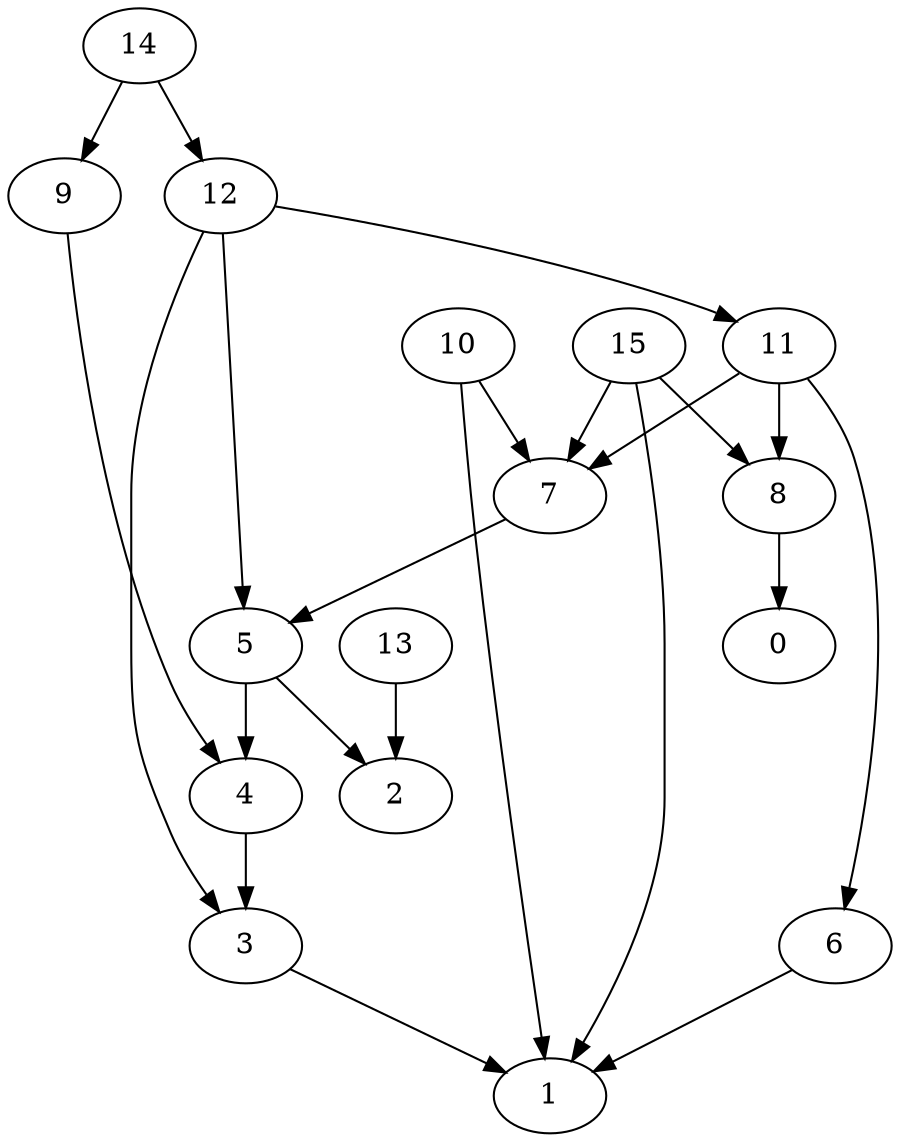 digraph "Random_Nodes_16_Density_1.38_CCR_0.10_WeightType_Random_Heterogeneous-4-2-strong" {
14 [Weight=76];
12 [Weight=22];
15 [Weight=76];
11 [Weight=54];
10 [Weight=32];
7 [Weight=76];
5 [Weight=108];
9 [Weight=86];
4 [Weight=97];
13 [Weight=108];
6 [Weight=108];
8 [Weight=76];
3 [Weight=65];
0 [Weight=32];
2 [Weight=32];
1 [Weight=22];
4 -> 3 [Weight=2];
14 -> 12 [Weight=2];
3 -> 1 [Weight=9];
11 -> 7 [Weight=10];
15 -> 8 [Weight=3];
13 -> 2 [Weight=4];
5 -> 4 [Weight=4];
9 -> 4 [Weight=9];
10 -> 1 [Weight=5];
8 -> 0 [Weight=7];
12 -> 3 [Weight=3];
15 -> 1 [Weight=2];
10 -> 7 [Weight=5];
12 -> 5 [Weight=4];
5 -> 2 [Weight=3];
7 -> 5 [Weight=4];
6 -> 1 [Weight=7];
12 -> 11 [Weight=3];
11 -> 6 [Weight=5];
14 -> 9 [Weight=10];
11 -> 8 [Weight=2];
15 -> 7 [Weight=4];
}
